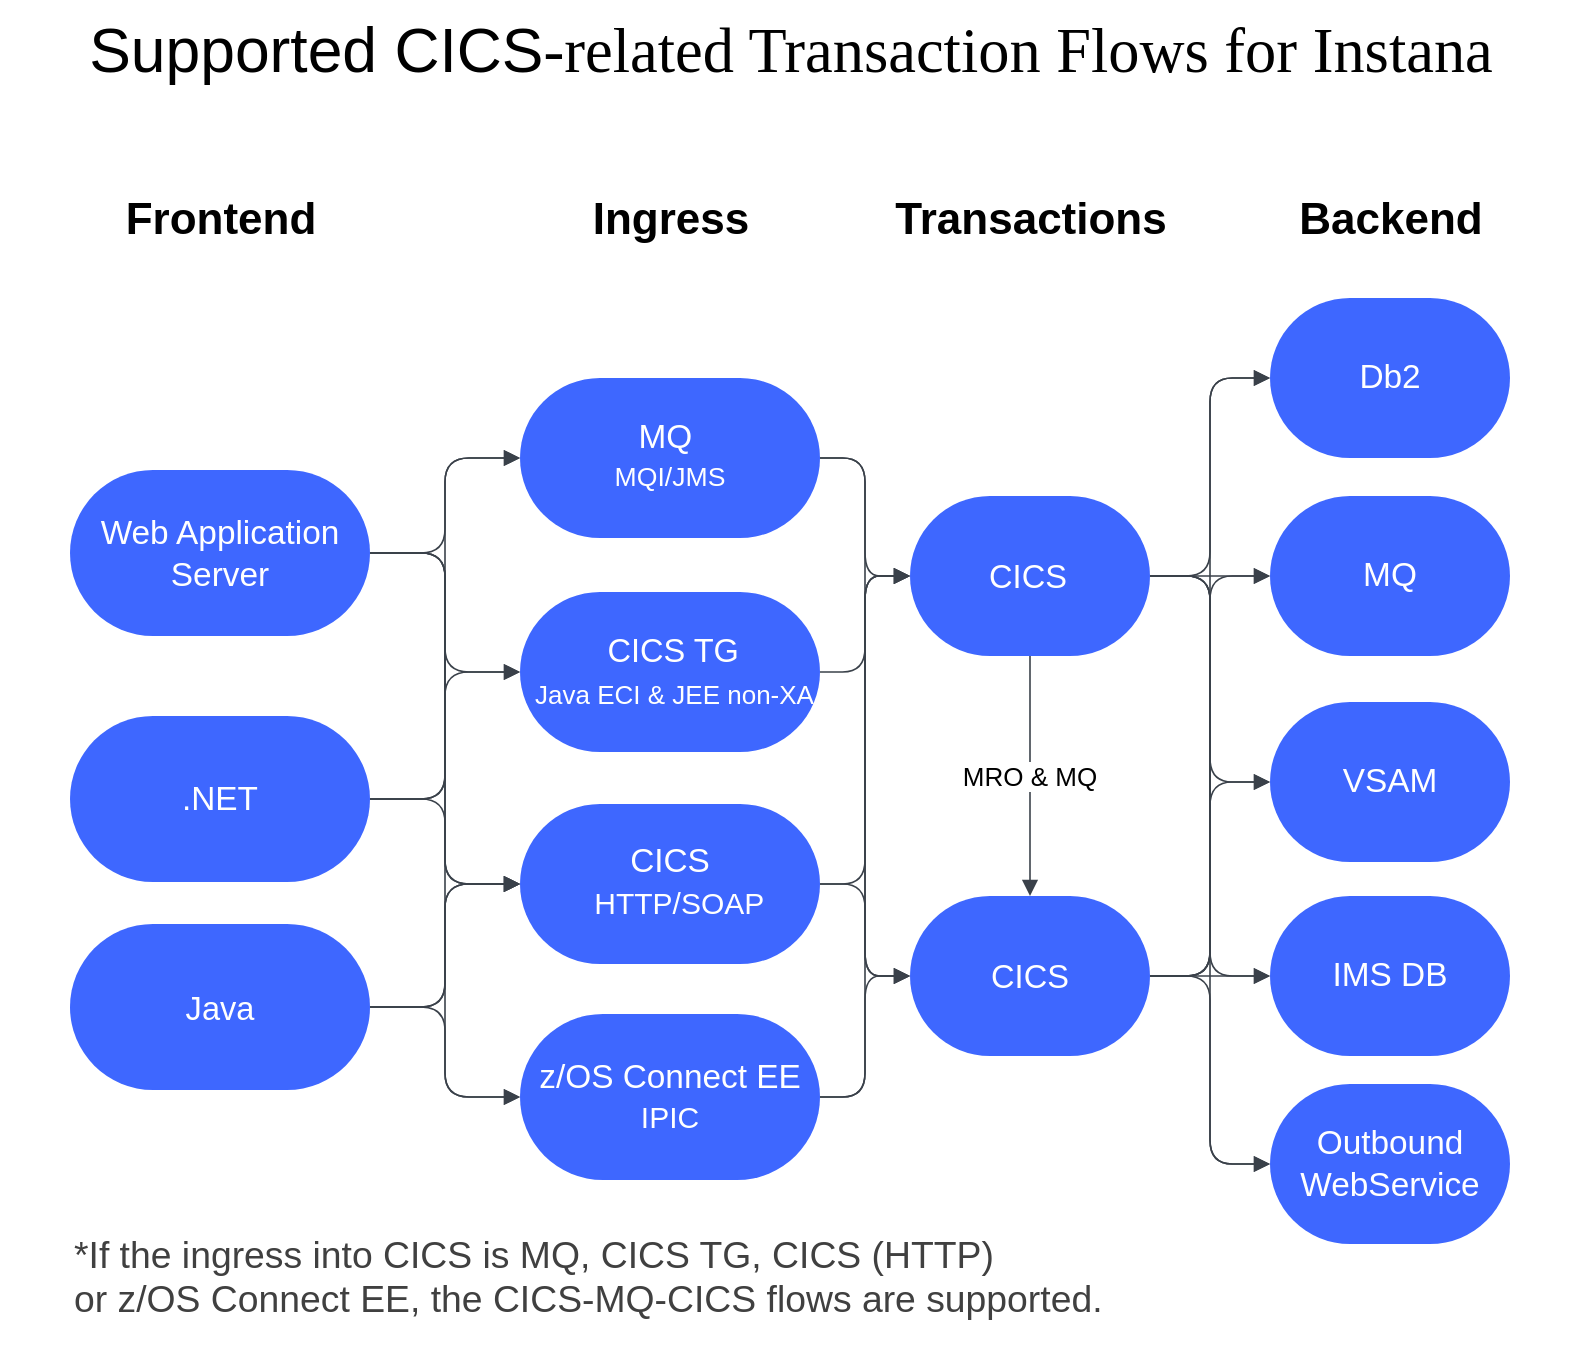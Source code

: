 <mxfile version="21.0.10" type="github"><diagram name="Page-1" id="yHZbwscx8n9H4WEuuuH1"><mxGraphModel dx="1588" dy="876" grid="1" gridSize="10" guides="1" tooltips="1" connect="1" arrows="1" fold="1" page="1" pageScale="1" pageWidth="827" pageHeight="1169" math="0" shadow="0"><root><mxCell id="0"/><mxCell id="1" parent="0"/><mxCell id="rhIgM0_n6ZAx8Lx4fhcw-2" value="Web Application Server" style="html=1;overflow=block;blockSpacing=1;whiteSpace=wrap;rounded=1;arcSize=50;fontSize=16.7;fontColor=#ffffff;spacing=3.8;strokeOpacity=0;fillOpacity=100;fillColor=#3e67ff;strokeWidth=0.8;lucidId=loR4O0RXKPVY;" parent="1" vertex="1"><mxGeometry x="255" y="285" width="150" height="83" as="geometry"/></mxCell><mxCell id="rhIgM0_n6ZAx8Lx4fhcw-3" value="&lt;div style=&quot;display: flex; justify-content: center; text-align: center; align-items: baseline; font-size: 0; line-height: 1.25;margin-top: -2px;&quot;&gt;&lt;span&gt;&lt;span style=&quot;font-size:16.7px;color:#ffffff;&quot;&gt;&amp;nbsp; &amp;nbsp; &amp;nbsp; &amp;nbsp;CICS&amp;nbsp; &amp;nbsp; &amp;nbsp; &amp;nbsp; &amp;nbsp;&amp;nbsp;&lt;/span&gt;&lt;span style=&quot;font-size:15px;color:#ffffff;&quot;&gt;HTTP/SOAP&lt;/span&gt;&lt;/span&gt;&lt;/div&gt;" style="html=1;overflow=block;blockSpacing=1;whiteSpace=wrap;rounded=1;arcSize=50;fontSize=13;spacing=3.8;strokeOpacity=0;fillOpacity=100;fillColor=#3e67ff;strokeWidth=0.8;lucidId=loR4LzWe8o9b;" parent="1" vertex="1"><mxGeometry x="480" y="452" width="150" height="80" as="geometry"/></mxCell><mxCell id="rhIgM0_n6ZAx8Lx4fhcw-4" value=".NET" style="html=1;overflow=block;blockSpacing=1;whiteSpace=wrap;rounded=1;arcSize=50;fontSize=16.7;fontColor=#ffffff;spacing=3.8;strokeOpacity=0;fillOpacity=100;fillColor=#3e67ff;strokeWidth=0.8;lucidId=loR4-v0suKFO;" parent="1" vertex="1"><mxGeometry x="255" y="408" width="150" height="83" as="geometry"/></mxCell><mxCell id="rhIgM0_n6ZAx8Lx4fhcw-5" value="Java" style="html=1;overflow=block;blockSpacing=1;whiteSpace=wrap;rounded=1;arcSize=50;fontSize=16.3;fontColor=#ffffff;align=center;spacing=3.8;strokeOpacity=0;fillOpacity=100;fillColor=#3e67ff;strokeWidth=0.8;lucidId=loR4Z.JA2OK4;" parent="1" vertex="1"><mxGeometry x="255" y="512" width="150" height="83" as="geometry"/></mxCell><mxCell id="rhIgM0_n6ZAx8Lx4fhcw-6" value="Outbound WebService" style="html=1;overflow=block;blockSpacing=1;whiteSpace=wrap;rounded=1;arcSize=50;fontSize=16.7;fontColor=#ffffff;spacing=3.8;strokeOpacity=0;fillOpacity=100;fillColor=#3e67ff;strokeWidth=0.8;lucidId=loR4bmjswvyZ;" parent="1" vertex="1"><mxGeometry x="855" y="592" width="120" height="80" as="geometry"/></mxCell><mxCell id="rhIgM0_n6ZAx8Lx4fhcw-7" value="&lt;div style=&quot;display: flex; justify-content: center; align-items: baseline; font-size: 0px; line-height: 1.25; margin-top: -2px;&quot;&gt;&lt;span style=&quot;text-align: left;&quot;&gt;&lt;span style=&quot;font-size:16.3px;color:#ffffff;&quot;&gt;&amp;nbsp; &amp;nbsp; &amp;nbsp; &amp;nbsp; &amp;nbsp;CICS TG&amp;nbsp; &amp;nbsp; &amp;nbsp; &amp;nbsp; &amp;nbsp;&lt;/span&gt;&lt;span style=&quot;font-size:13px;color:#ffffff;&quot;&gt;Java ECI &amp;amp; JEE non-XA&lt;/span&gt;&lt;/span&gt;&lt;/div&gt;" style="html=1;overflow=block;blockSpacing=1;whiteSpace=wrap;rounded=1;arcSize=50;fontSize=13;spacing=3.8;strokeOpacity=0;fillOpacity=100;fillColor=#3e67ff;strokeWidth=0.8;lucidId=loR4oZEgRoLJ;align=center;horizontal=1;" parent="1" vertex="1"><mxGeometry x="480" y="346" width="150" height="80" as="geometry"/></mxCell><mxCell id="rhIgM0_n6ZAx8Lx4fhcw-8" value="&lt;div style=&quot;display: flex; justify-content: center; align-items: baseline; font-size: 0px; line-height: 1.25; margin-top: -2px;&quot;&gt;&lt;span style=&quot;font-size:16.7px;color:#ffffff;&quot;&gt;MQ&amp;nbsp;&lt;/span&gt;&lt;/div&gt;&lt;div style=&quot;display: flex; justify-content: center; text-align: center; align-items: baseline; font-size: 0; line-height: 1.25;margin-top: -2px;&quot;&gt;&lt;span&gt;&lt;span style=&quot;font-size:13.3px;color:#ffffff;&quot;&gt;&lt;br&gt;&lt;/span&gt;&lt;/span&gt;&lt;span&gt;&lt;span style=&quot;font-size:13.3px;color:#ffffff;&quot;&gt;&lt;br&gt;&lt;/span&gt;&lt;/span&gt;&lt;span&gt;&lt;span style=&quot;font-size:13.3px;color:#ffffff;&quot;&gt;&lt;br&gt;&lt;/span&gt;&lt;/span&gt;&lt;span&gt;&lt;span style=&quot;font-size:13.3px;color:#ffffff;&quot;&gt;&lt;br&gt;&lt;/span&gt;&lt;/span&gt;&lt;span&gt;&lt;span style=&quot;font-size:16.7px;color:#ffffff;&quot;&gt;&lt;/span&gt;&lt;span style=&quot;font-size:13.3px;color:#ffffff;&quot;&gt;MQI/JMS&lt;/span&gt;&lt;/span&gt;&lt;/div&gt;" style="html=1;overflow=block;blockSpacing=1;rounded=1;arcSize=50;fontSize=13;spacing=3.8;strokeOpacity=0;fillOpacity=100;fillColor=#3e67ff;strokeWidth=0.8;lucidId=loR4kdPUrP4K;whiteSpace=wrap;" parent="1" vertex="1"><mxGeometry x="480" y="239" width="150" height="80" as="geometry"/></mxCell><mxCell id="rhIgM0_n6ZAx8Lx4fhcw-9" value="CICS" style="html=1;overflow=block;blockSpacing=1;rounded=1;arcSize=50;fontSize=16.3;fontColor=#ffffff;align=center;spacing=3.8;strokeOpacity=0;fillOpacity=100;fillColor=#3e67ff;strokeWidth=0.8;lucidId=loR42Whsnakq;" parent="1" vertex="1"><mxGeometry x="675" y="298" width="120" height="80" as="geometry"/></mxCell><mxCell id="rhIgM0_n6ZAx8Lx4fhcw-10" value="MQ" style="html=1;overflow=block;blockSpacing=1;whiteSpace=wrap;rounded=1;arcSize=50;fontSize=16.7;fontColor=#ffffff;spacing=3.8;strokeOpacity=0;fillOpacity=100;fillColor=#3e67ff;strokeWidth=0.8;lucidId=loR4~0fXfBYd;" parent="1" vertex="1"><mxGeometry x="855" y="298" width="120" height="80" as="geometry"/></mxCell><mxCell id="rhIgM0_n6ZAx8Lx4fhcw-11" value="CICS" style="html=1;overflow=block;blockSpacing=1;whiteSpace=wrap;rounded=1;arcSize=50;fontSize=16.3;fontColor=#ffffff;align=center;spacing=3.8;strokeOpacity=0;fillOpacity=100;fillColor=#3e67ff;strokeWidth=0.8;lucidId=loR4ha5Sq0hY;" parent="1" vertex="1"><mxGeometry x="675" y="498" width="120" height="80" as="geometry"/></mxCell><mxCell id="rhIgM0_n6ZAx8Lx4fhcw-12" value="IMS DB" style="html=1;overflow=block;blockSpacing=1;whiteSpace=wrap;rounded=1;arcSize=50;fontSize=16.7;fontColor=#ffffff;spacing=3.8;strokeOpacity=0;fillOpacity=100;fillColor=#3e67ff;strokeWidth=0.8;lucidId=loR4q8mLrrQ2;" parent="1" vertex="1"><mxGeometry x="855" y="498" width="120" height="80" as="geometry"/></mxCell><mxCell id="rhIgM0_n6ZAx8Lx4fhcw-13" value="VSAM" style="html=1;overflow=block;blockSpacing=1;whiteSpace=wrap;rounded=1;arcSize=50;fontSize=16.7;fontColor=#ffffff;spacing=3.8;strokeOpacity=0;fillOpacity=100;fillColor=#3e67ff;strokeWidth=0.8;lucidId=MsR4b0oDNhwP;" parent="1" vertex="1"><mxGeometry x="855" y="401" width="120" height="80" as="geometry"/></mxCell><mxCell id="rhIgM0_n6ZAx8Lx4fhcw-14" value="&lt;div style=&quot;display: flex; justify-content: center; text-align: center; align-items: baseline; font-size: 0; line-height: 1.25;margin-top: -2px;&quot;&gt;&lt;span&gt;&lt;span style=&quot;font-size:16.7px;color:#ffffff;&quot;&gt;z/OS Connect EE  &lt;/span&gt;&lt;span style=&quot;font-size:15px;color:#ffffff;&quot;&gt;IPIC&lt;/span&gt;&lt;/span&gt;&lt;/div&gt;" style="html=1;overflow=block;blockSpacing=1;whiteSpace=wrap;rounded=1;arcSize=50;fontSize=13;spacing=3.8;strokeOpacity=0;fillOpacity=100;fillColor=#3e67ff;strokeWidth=0.8;lucidId=etR4OqB~uPi0;" parent="1" vertex="1"><mxGeometry x="480" y="557" width="150" height="83" as="geometry"/></mxCell><mxCell id="rhIgM0_n6ZAx8Lx4fhcw-15" value="Db2" style="html=1;overflow=block;blockSpacing=1;whiteSpace=wrap;rounded=1;arcSize=50;fontSize=16.7;fontColor=#ffffff;spacing=3.8;strokeOpacity=0;fillOpacity=100;fillColor=#3e67ff;strokeWidth=0.8;lucidId=2xR4rjV72Qm-;" parent="1" vertex="1"><mxGeometry x="855" y="199" width="120" height="80" as="geometry"/></mxCell><mxCell id="rhIgM0_n6ZAx8Lx4fhcw-16" value="" style="html=1;jettySize=18;whiteSpace=wrap;fontSize=13;strokeColor=#3a414a;strokeOpacity=100;strokeWidth=0.8;rounded=1;arcSize=24;edgeStyle=orthogonalEdgeStyle;startArrow=none;endArrow=block;endFill=1;exitX=1;exitY=0.5;exitPerimeter=0;entryX=0;entryY=0.5;entryPerimeter=0;lucidId=VzR44czVt2XW;" parent="1" source="rhIgM0_n6ZAx8Lx4fhcw-2" target="rhIgM0_n6ZAx8Lx4fhcw-8" edge="1"><mxGeometry width="100" height="100" relative="1" as="geometry"><Array as="points"/></mxGeometry></mxCell><mxCell id="rhIgM0_n6ZAx8Lx4fhcw-17" value="" style="html=1;jettySize=18;whiteSpace=wrap;fontSize=13;strokeColor=#3a414a;strokeOpacity=100;strokeWidth=0.8;rounded=1;arcSize=24;edgeStyle=orthogonalEdgeStyle;startArrow=none;endArrow=block;endFill=1;exitX=1;exitY=0.5;exitPerimeter=0;entryX=0;entryY=0.5;entryPerimeter=0;lucidId=ZzR49c4vCqQg;" parent="1" source="rhIgM0_n6ZAx8Lx4fhcw-4" target="rhIgM0_n6ZAx8Lx4fhcw-7" edge="1"><mxGeometry width="100" height="100" relative="1" as="geometry"><Array as="points"/></mxGeometry></mxCell><mxCell id="rhIgM0_n6ZAx8Lx4fhcw-18" value="" style="html=1;jettySize=18;whiteSpace=wrap;fontSize=13;strokeColor=#3a414a;strokeOpacity=100;strokeWidth=0.8;rounded=1;arcSize=24;edgeStyle=orthogonalEdgeStyle;startArrow=none;endArrow=block;endFill=1;exitX=1;exitY=0.5;exitPerimeter=0;entryX=0;entryY=0.5;entryPerimeter=0;lucidId=hAR4eNzeaD_j;" parent="1" source="rhIgM0_n6ZAx8Lx4fhcw-5" target="rhIgM0_n6ZAx8Lx4fhcw-3" edge="1"><mxGeometry width="100" height="100" relative="1" as="geometry"><Array as="points"/></mxGeometry></mxCell><mxCell id="rhIgM0_n6ZAx8Lx4fhcw-19" value="" style="html=1;jettySize=18;whiteSpace=wrap;fontSize=13;strokeColor=#3a414a;strokeOpacity=100;strokeWidth=0.8;rounded=1;arcSize=24;edgeStyle=orthogonalEdgeStyle;startArrow=none;endArrow=block;endFill=1;exitX=1;exitY=0.5;exitPerimeter=0;entryX=0;entryY=0.5;entryPerimeter=0;lucidId=rAR4yrV7jE04;" parent="1" source="rhIgM0_n6ZAx8Lx4fhcw-5" target="rhIgM0_n6ZAx8Lx4fhcw-14" edge="1"><mxGeometry width="100" height="100" relative="1" as="geometry"><Array as="points"/></mxGeometry></mxCell><mxCell id="rhIgM0_n6ZAx8Lx4fhcw-20" value="" style="html=1;jettySize=18;whiteSpace=wrap;fontSize=13;strokeColor=#3a414a;strokeOpacity=100;strokeWidth=0.8;rounded=1;arcSize=24;edgeStyle=orthogonalEdgeStyle;startArrow=none;endArrow=block;endFill=1;exitX=1;exitY=0.5;exitPerimeter=0;entryX=0;entryY=0.5;entryPerimeter=0;lucidId=EAR44bONrdMc;" parent="1" source="rhIgM0_n6ZAx8Lx4fhcw-4" target="rhIgM0_n6ZAx8Lx4fhcw-3" edge="1"><mxGeometry width="100" height="100" relative="1" as="geometry"><Array as="points"/></mxGeometry></mxCell><mxCell id="rhIgM0_n6ZAx8Lx4fhcw-21" value="" style="html=1;jettySize=18;whiteSpace=wrap;fontSize=13;strokeColor=#3a414a;strokeOpacity=100;strokeWidth=0.8;rounded=1;arcSize=24;edgeStyle=orthogonalEdgeStyle;startArrow=none;endArrow=block;endFill=1;exitX=1;exitY=0.5;exitPerimeter=0;entryX=0;entryY=0.5;entryPerimeter=0;lucidId=XAR4LyDKwzRg;" parent="1" source="rhIgM0_n6ZAx8Lx4fhcw-2" target="rhIgM0_n6ZAx8Lx4fhcw-7" edge="1"><mxGeometry width="100" height="100" relative="1" as="geometry"><Array as="points"/></mxGeometry></mxCell><mxCell id="rhIgM0_n6ZAx8Lx4fhcw-22" value="" style="html=1;jettySize=18;whiteSpace=wrap;fontSize=13;strokeColor=#3a414a;strokeOpacity=100;strokeWidth=0.8;rounded=1;arcSize=24;edgeStyle=orthogonalEdgeStyle;startArrow=none;endArrow=block;endFill=1;exitX=1;exitY=0.5;exitPerimeter=0;entryX=0;entryY=0.5;entryPerimeter=0;lucidId=3BR4MSmts1OI;" parent="1" source="rhIgM0_n6ZAx8Lx4fhcw-8" target="rhIgM0_n6ZAx8Lx4fhcw-9" edge="1"><mxGeometry width="100" height="100" relative="1" as="geometry"><Array as="points"/></mxGeometry></mxCell><mxCell id="rhIgM0_n6ZAx8Lx4fhcw-23" value="" style="html=1;jettySize=18;whiteSpace=wrap;fontSize=13;strokeColor=#3a414a;strokeOpacity=100;strokeWidth=0.8;rounded=1;arcSize=24;edgeStyle=orthogonalEdgeStyle;startArrow=none;endArrow=block;endFill=1;exitX=1;exitY=0.5;exitPerimeter=0;entryX=0;entryY=0.5;entryPerimeter=0;lucidId=_BR4OhtYcdrK;" parent="1" source="rhIgM0_n6ZAx8Lx4fhcw-7" target="rhIgM0_n6ZAx8Lx4fhcw-9" edge="1"><mxGeometry width="100" height="100" relative="1" as="geometry"><Array as="points"/></mxGeometry></mxCell><mxCell id="rhIgM0_n6ZAx8Lx4fhcw-24" value="" style="html=1;jettySize=18;whiteSpace=wrap;fontSize=13;strokeColor=#3a414a;strokeOpacity=100;strokeWidth=0.8;rounded=1;arcSize=24;edgeStyle=orthogonalEdgeStyle;startArrow=none;endArrow=block;endFill=1;exitX=1;exitY=0.5;exitPerimeter=0;entryX=0;entryY=0.5;entryPerimeter=0;lucidId=fCR4_Ur1a_C3;" parent="1" source="rhIgM0_n6ZAx8Lx4fhcw-3" target="rhIgM0_n6ZAx8Lx4fhcw-9" edge="1"><mxGeometry width="100" height="100" relative="1" as="geometry"><Array as="points"/></mxGeometry></mxCell><mxCell id="rhIgM0_n6ZAx8Lx4fhcw-25" value="" style="html=1;jettySize=18;whiteSpace=wrap;fontSize=13;strokeColor=#3a414a;strokeOpacity=100;strokeWidth=0.8;rounded=1;arcSize=24;edgeStyle=orthogonalEdgeStyle;startArrow=none;endArrow=block;endFill=1;exitX=1;exitY=0.5;exitPerimeter=0;entryX=0;entryY=0.5;entryPerimeter=0;lucidId=rCR42En5E-K8;" parent="1" source="rhIgM0_n6ZAx8Lx4fhcw-3" target="rhIgM0_n6ZAx8Lx4fhcw-11" edge="1"><mxGeometry width="100" height="100" relative="1" as="geometry"><Array as="points"/></mxGeometry></mxCell><mxCell id="rhIgM0_n6ZAx8Lx4fhcw-26" value="" style="html=1;jettySize=18;whiteSpace=wrap;fontSize=13;strokeColor=#3a414a;strokeOpacity=100;strokeWidth=0.8;rounded=1;arcSize=24;edgeStyle=orthogonalEdgeStyle;startArrow=none;endArrow=block;endFill=1;exitX=1;exitY=0.5;exitPerimeter=0;entryX=0;entryY=0.5;entryPerimeter=0;lucidId=tCR42t-NUp0B;" parent="1" source="rhIgM0_n6ZAx8Lx4fhcw-14" target="rhIgM0_n6ZAx8Lx4fhcw-11" edge="1"><mxGeometry width="100" height="100" relative="1" as="geometry"><Array as="points"/></mxGeometry></mxCell><mxCell id="rhIgM0_n6ZAx8Lx4fhcw-27" value="" style="html=1;jettySize=18;whiteSpace=wrap;fontSize=13;strokeColor=#3a414a;strokeOpacity=100;strokeWidth=0.8;rounded=1;arcSize=24;edgeStyle=orthogonalEdgeStyle;startArrow=none;endArrow=block;endFill=1;exitX=1;exitY=0.5;exitPerimeter=0;entryX=0;entryY=0.5;entryPerimeter=0;lucidId=9CR4Bc6j4JTk;" parent="1" source="rhIgM0_n6ZAx8Lx4fhcw-9" target="rhIgM0_n6ZAx8Lx4fhcw-15" edge="1"><mxGeometry width="100" height="100" relative="1" as="geometry"><Array as="points"/></mxGeometry></mxCell><mxCell id="rhIgM0_n6ZAx8Lx4fhcw-28" value="" style="html=1;jettySize=18;whiteSpace=wrap;fontSize=13;strokeColor=#3a414a;strokeOpacity=100;strokeWidth=0.8;rounded=1;arcSize=24;edgeStyle=orthogonalEdgeStyle;startArrow=none;endArrow=block;endFill=1;exitX=1;exitY=0.5;exitPerimeter=0;entryX=0;entryY=0.5;entryPerimeter=0;lucidId=nHR49m6yih5z;" parent="1" source="rhIgM0_n6ZAx8Lx4fhcw-11" target="rhIgM0_n6ZAx8Lx4fhcw-12" edge="1"><mxGeometry width="100" height="100" relative="1" as="geometry"><Array as="points"/></mxGeometry></mxCell><mxCell id="rhIgM0_n6ZAx8Lx4fhcw-29" value="" style="html=1;jettySize=18;whiteSpace=wrap;fontSize=13;strokeColor=#3a414a;strokeOpacity=100;strokeWidth=0.8;rounded=1;arcSize=24;edgeStyle=orthogonalEdgeStyle;startArrow=none;endArrow=block;endFill=1;exitX=1;exitY=0.5;exitPerimeter=0;entryX=0;entryY=0.5;entryPerimeter=0;lucidId=dKR4c8XhW6UK;" parent="1" source="rhIgM0_n6ZAx8Lx4fhcw-11" target="rhIgM0_n6ZAx8Lx4fhcw-13" edge="1"><mxGeometry width="100" height="100" relative="1" as="geometry"><Array as="points"/></mxGeometry></mxCell><mxCell id="rhIgM0_n6ZAx8Lx4fhcw-30" value="" style="html=1;jettySize=18;whiteSpace=wrap;fontSize=13;strokeColor=#3a414a;strokeOpacity=100;strokeWidth=0.8;rounded=1;arcSize=24;edgeStyle=orthogonalEdgeStyle;startArrow=none;endArrow=block;endFill=1;exitX=1;exitY=0.5;exitPerimeter=0;entryX=0;entryY=0.5;entryPerimeter=0;lucidId=D8R4LXYmVM-z;" parent="1" source="rhIgM0_n6ZAx8Lx4fhcw-11" target="rhIgM0_n6ZAx8Lx4fhcw-6" edge="1"><mxGeometry width="100" height="100" relative="1" as="geometry"><Array as="points"/></mxGeometry></mxCell><mxCell id="rhIgM0_n6ZAx8Lx4fhcw-31" value="" style="html=1;jettySize=18;whiteSpace=wrap;fontSize=13;strokeColor=#3a414a;strokeOpacity=100;strokeWidth=0.8;rounded=1;arcSize=24;edgeStyle=orthogonalEdgeStyle;startArrow=none;endArrow=block;endFill=1;exitX=1;exitY=0.5;exitPerimeter=0;entryX=0;entryY=0.5;entryPerimeter=0;lucidId=M8R4gGUmDnZP;" parent="1" source="rhIgM0_n6ZAx8Lx4fhcw-9" target="rhIgM0_n6ZAx8Lx4fhcw-13" edge="1"><mxGeometry width="100" height="100" relative="1" as="geometry"><Array as="points"/></mxGeometry></mxCell><mxCell id="rhIgM0_n6ZAx8Lx4fhcw-32" value="" style="html=1;jettySize=18;whiteSpace=wrap;fontSize=13;strokeColor=#3a414a;strokeOpacity=100;strokeWidth=0.8;rounded=1;arcSize=24;edgeStyle=orthogonalEdgeStyle;startArrow=none;endArrow=block;endFill=1;exitX=1;exitY=0.5;exitPerimeter=0;entryX=0;entryY=0.5;entryPerimeter=0;lucidId=LDI6tGMARm5x;" parent="1" source="rhIgM0_n6ZAx8Lx4fhcw-2" target="rhIgM0_n6ZAx8Lx4fhcw-3" edge="1"><mxGeometry width="100" height="100" relative="1" as="geometry"><Array as="points"/></mxGeometry></mxCell><mxCell id="rhIgM0_n6ZAx8Lx4fhcw-33" value="" style="html=1;jettySize=18;whiteSpace=wrap;fontSize=13;strokeColor=#3a414a;strokeOpacity=100;strokeWidth=0.8;rounded=1;arcSize=24;edgeStyle=orthogonalEdgeStyle;startArrow=none;endArrow=block;endFill=1;exitX=1;exitY=0.5;exitPerimeter=0;entryX=0;entryY=0.5;entryPerimeter=0;lucidId=XDI6H3K1AzYG;" parent="1" source="rhIgM0_n6ZAx8Lx4fhcw-2" target="rhIgM0_n6ZAx8Lx4fhcw-14" edge="1"><mxGeometry width="100" height="100" relative="1" as="geometry"><Array as="points"/></mxGeometry></mxCell><mxCell id="rhIgM0_n6ZAx8Lx4fhcw-34" value="" style="html=1;jettySize=18;whiteSpace=wrap;fontSize=13;strokeColor=#3a414a;strokeOpacity=100;strokeWidth=0.8;rounded=1;arcSize=24;edgeStyle=orthogonalEdgeStyle;startArrow=none;endArrow=block;endFill=1;exitX=1;exitY=0.5;exitPerimeter=0;entryX=0;entryY=0.5;entryPerimeter=0;lucidId=-DI6fSwFjGhp;" parent="1" source="rhIgM0_n6ZAx8Lx4fhcw-4" target="rhIgM0_n6ZAx8Lx4fhcw-8" edge="1"><mxGeometry width="100" height="100" relative="1" as="geometry"><Array as="points"/></mxGeometry></mxCell><mxCell id="rhIgM0_n6ZAx8Lx4fhcw-35" value="" style="html=1;jettySize=18;whiteSpace=wrap;fontSize=13;strokeColor=#3a414a;strokeOpacity=100;strokeWidth=0.8;rounded=1;arcSize=24;edgeStyle=orthogonalEdgeStyle;startArrow=none;endArrow=block;endFill=1;exitX=1;exitY=0.5;exitPerimeter=0;entryX=0;entryY=0.5;entryPerimeter=0;lucidId=fEI6P6OoC_EQ;" parent="1" source="rhIgM0_n6ZAx8Lx4fhcw-5" target="rhIgM0_n6ZAx8Lx4fhcw-3" edge="1"><mxGeometry width="100" height="100" relative="1" as="geometry"><Array as="points"/></mxGeometry></mxCell><mxCell id="rhIgM0_n6ZAx8Lx4fhcw-36" value="" style="html=1;jettySize=18;whiteSpace=wrap;fontSize=13;strokeColor=#3a414a;strokeOpacity=100;strokeWidth=0.8;rounded=1;arcSize=24;edgeStyle=orthogonalEdgeStyle;startArrow=none;endArrow=block;endFill=1;exitX=1;exitY=0.5;exitPerimeter=0;entryX=0;entryY=0.5;entryPerimeter=0;lucidId=PEI629U7dwmT;" parent="1" source="rhIgM0_n6ZAx8Lx4fhcw-8" target="rhIgM0_n6ZAx8Lx4fhcw-11" edge="1"><mxGeometry width="100" height="100" relative="1" as="geometry"><Array as="points"/></mxGeometry></mxCell><mxCell id="rhIgM0_n6ZAx8Lx4fhcw-37" value="" style="html=1;jettySize=18;whiteSpace=wrap;fontSize=13;strokeColor=#3a414a;strokeOpacity=100;strokeWidth=0.8;rounded=1;arcSize=24;edgeStyle=orthogonalEdgeStyle;startArrow=none;endArrow=block;endFill=1;exitX=1;exitY=0.5;exitPerimeter=0;entryX=0;entryY=0.5;entryPerimeter=0;lucidId=XEI6Inzr67dg;" parent="1" source="rhIgM0_n6ZAx8Lx4fhcw-14" target="rhIgM0_n6ZAx8Lx4fhcw-9" edge="1"><mxGeometry width="100" height="100" relative="1" as="geometry"><Array as="points"/></mxGeometry></mxCell><mxCell id="rhIgM0_n6ZAx8Lx4fhcw-38" value="" style="html=1;jettySize=18;whiteSpace=wrap;fontSize=13;strokeColor=#3a414a;strokeOpacity=100;strokeWidth=0.8;rounded=1;arcSize=24;edgeStyle=orthogonalEdgeStyle;startArrow=none;endArrow=block;endFill=1;exitX=1;exitY=0.5;exitPerimeter=0;entryX=0;entryY=0.5;entryPerimeter=0;lucidId=hFI6b4V0vQFB;" parent="1" source="rhIgM0_n6ZAx8Lx4fhcw-11" target="rhIgM0_n6ZAx8Lx4fhcw-15" edge="1"><mxGeometry width="100" height="100" relative="1" as="geometry"><Array as="points"/></mxGeometry></mxCell><mxCell id="rhIgM0_n6ZAx8Lx4fhcw-39" value="" style="html=1;jettySize=18;whiteSpace=wrap;fontSize=13;strokeColor=#3a414a;strokeOpacity=100;strokeWidth=0.8;rounded=1;arcSize=24;edgeStyle=orthogonalEdgeStyle;startArrow=none;endArrow=block;endFill=1;exitX=1;exitY=0.5;exitPerimeter=0;entryX=0;entryY=0.5;entryPerimeter=0;lucidId=yGI60U9.Y0AD;" parent="1" source="rhIgM0_n6ZAx8Lx4fhcw-9" target="rhIgM0_n6ZAx8Lx4fhcw-12" edge="1"><mxGeometry width="100" height="100" relative="1" as="geometry"><Array as="points"/></mxGeometry></mxCell><mxCell id="rhIgM0_n6ZAx8Lx4fhcw-40" value="" style="html=1;jettySize=18;whiteSpace=wrap;fontSize=13;strokeColor=#3a414a;strokeOpacity=100;strokeWidth=0.8;rounded=1;arcSize=24;edgeStyle=orthogonalEdgeStyle;startArrow=none;endArrow=block;endFill=1;exitX=1;exitY=0.5;exitPerimeter=0;entryX=0;entryY=0.5;entryPerimeter=0;lucidId=RGI6Wt1FQ0g5;" parent="1" source="rhIgM0_n6ZAx8Lx4fhcw-9" target="rhIgM0_n6ZAx8Lx4fhcw-6" edge="1"><mxGeometry width="100" height="100" relative="1" as="geometry"><Array as="points"/></mxGeometry></mxCell><mxCell id="rhIgM0_n6ZAx8Lx4fhcw-41" value="" style="html=1;jettySize=18;whiteSpace=wrap;fontSize=13;strokeColor=#3a414a;strokeOpacity=100;strokeWidth=0.8;rounded=1;arcSize=24;edgeStyle=orthogonalEdgeStyle;startArrow=none;endArrow=block;endFill=1;exitX=1;exitY=0.5;exitPerimeter=0;entryX=0;entryY=0.5;entryPerimeter=0;lucidId=ZHI6ZelrjNnu;" parent="1" source="rhIgM0_n6ZAx8Lx4fhcw-11" target="rhIgM0_n6ZAx8Lx4fhcw-10" edge="1"><mxGeometry width="100" height="100" relative="1" as="geometry"><Array as="points"/></mxGeometry></mxCell><mxCell id="rhIgM0_n6ZAx8Lx4fhcw-42" value="" style="html=1;jettySize=18;whiteSpace=wrap;fontSize=13;strokeColor=#3a414a;strokeOpacity=100;strokeWidth=0.8;rounded=1;arcSize=24;edgeStyle=orthogonalEdgeStyle;startArrow=none;endArrow=block;endFill=1;exitX=1;exitY=0.5;exitPerimeter=0;lucidId=hII6fIreXjUV;" parent="1" source="rhIgM0_n6ZAx8Lx4fhcw-9" edge="1"><mxGeometry width="100" height="100" relative="1" as="geometry"><Array as="points"/><mxPoint x="855" y="338" as="targetPoint"/></mxGeometry></mxCell><mxCell id="rhIgM0_n6ZAx8Lx4fhcw-43" value="MRO &amp;amp; MQ" style="html=1;jettySize=18;whiteSpace=wrap;fontSize=13;strokeColor=#3a414a;strokeOpacity=100;strokeWidth=0.8;rounded=1;arcSize=24;edgeStyle=orthogonalEdgeStyle;startArrow=none;endArrow=block;endFill=1;exitX=0.5;exitY=1;exitPerimeter=0;entryX=0.5;entryY=0;entryPerimeter=0;lucidId=0QH39ZDpZqO6;" parent="1" source="rhIgM0_n6ZAx8Lx4fhcw-9" target="rhIgM0_n6ZAx8Lx4fhcw-11" edge="1"><mxGeometry width="100" height="100" relative="1" as="geometry"><Array as="points"/></mxGeometry></mxCell><mxCell id="rhIgM0_n6ZAx8Lx4fhcw-45" value="&lt;p style=&quot;language:en-US;line-height:normal;margin-top:0pt;margin-bottom:0pt;&#10;margin-left:0in;margin-right:0in;text-indent:0in;text-align:left;direction:&#10;ltr;unicode-bidi:embed;mso-vertical-align-alt:auto;mso-line-break-override:&#10;none;word-break:normal;punctuation-wrap:hanging&quot;&gt;&lt;span style=&quot;font-size:14.0pt;&#10;font-family:&amp;quot;IBM Plex Sans Text&amp;quot;;mso-ascii-font-family:&amp;quot;IBM Plex Sans Text&amp;quot;;&#10;mso-fareast-font-family:等线;mso-bidi-font-family:+mn-cs;mso-bidi-theme-font:&#10;minor-bidi;font-variant:normal;color:#404040;text-transform:none;letter-spacing:&#10;0pt;mso-font-kerning:12.0pt;language:en-US;font-weight:normal;font-style:normal;&#10;mso-no-proof:no;vertical-align:baseline;mso-text-raise:0%;mso-style-textoutline-type:&#10;none;mso-style-textfill-type:solid;mso-style-textfill-fill-color:#404040;&#10;mso-style-textfill-fill-alpha:100.0%;mso-style-textfill-fill-colortransforms:&#10;&amp;quot;lumm=75000 lumo=25000&amp;quot;&quot;&gt;*If the ingress into CICS is MQ, CICS TG, CICS (HTTP)&#10;or z/OS Connect EE, the CICS-MQ-CICS flows are supported. &lt;/span&gt;&lt;/p&gt;" style="text;whiteSpace=wrap;html=1;fontSize=16.3;fontFamily=Helvetica;fontColor=#ffffff;" parent="1" vertex="1"><mxGeometry x="255" y="660" width="560" height="70" as="geometry"/></mxCell><mxCell id="rhIgM0_n6ZAx8Lx4fhcw-53" value="&lt;font color=&quot;#000000&quot; style=&quot;font-size: 22px;&quot;&gt;Frontend&lt;br style=&quot;font-size: 22px;&quot;&gt;&lt;/font&gt;" style="text;html=1;align=center;verticalAlign=middle;resizable=0;points=[];autosize=1;strokeColor=none;fillColor=none;fontSize=22;fontFamily=Helvetica;fontColor=#ffffff;fontStyle=1" parent="1" vertex="1"><mxGeometry x="270" y="140" width="120" height="40" as="geometry"/></mxCell><mxCell id="rhIgM0_n6ZAx8Lx4fhcw-54" value="&lt;font color=&quot;#000000&quot; style=&quot;font-size: 22px;&quot;&gt;Ingress&lt;br style=&quot;font-size: 22px;&quot;&gt;&lt;/font&gt;" style="text;html=1;align=center;verticalAlign=middle;resizable=0;points=[];autosize=1;strokeColor=none;fillColor=none;fontSize=22;fontFamily=Helvetica;fontColor=#ffffff;fontStyle=1" parent="1" vertex="1"><mxGeometry x="505" y="140" width="100" height="40" as="geometry"/></mxCell><mxCell id="rhIgM0_n6ZAx8Lx4fhcw-55" value="&lt;font color=&quot;#000000&quot; style=&quot;font-size: 22px;&quot;&gt;Transactions&lt;br style=&quot;font-size: 22px;&quot;&gt;&lt;/font&gt;" style="text;html=1;align=center;verticalAlign=middle;resizable=0;points=[];autosize=1;strokeColor=none;fillColor=none;fontSize=22;fontFamily=Helvetica;fontColor=#ffffff;fontStyle=1" parent="1" vertex="1"><mxGeometry x="655" y="140" width="160" height="40" as="geometry"/></mxCell><mxCell id="rhIgM0_n6ZAx8Lx4fhcw-56" value="&lt;font color=&quot;#000000&quot; style=&quot;font-size: 22px;&quot;&gt;Backend&lt;br style=&quot;font-size: 22px;&quot;&gt;&lt;/font&gt;" style="text;html=1;align=center;verticalAlign=middle;resizable=0;points=[];autosize=1;strokeColor=none;fillColor=none;fontSize=22;fontFamily=Helvetica;fontColor=#ffffff;fontStyle=1" parent="1" vertex="1"><mxGeometry x="855" y="140" width="120" height="40" as="geometry"/></mxCell><mxCell id="rhIgM0_n6ZAx8Lx4fhcw-58" value="&lt;p style=&quot;line-height: normal; margin: 0pt 0in; text-indent: 0in; direction: ltr; unicode-bidi: embed; word-break: normal; font-size: 31.2px;&quot;&gt;&lt;font color=&quot;#000000&quot;&gt;Supported CICS&lt;span style=&quot;font-size: 23.4pt; font-family: &amp;quot;IBM Plex Sans Text&amp;quot;; font-variant-numeric: normal; font-variant-east-asian: normal; font-variant-alternates: normal; letter-spacing: 0pt; vertical-align: baseline;&quot;&gt;-related &lt;/span&gt;&lt;span style=&quot;font-size: 23.4pt; font-family: &amp;quot;IBM Plex Sans Text&amp;quot;; font-variant-numeric: normal; font-variant-east-asian: normal; font-variant-alternates: normal; letter-spacing: 0pt; vertical-align: baseline;&quot;&gt;Transaction Flows for &lt;/span&gt;&lt;span style=&quot;font-size: 23.4pt; font-family: &amp;quot;IBM Plex Sans Text&amp;quot;; font-variant-numeric: normal; font-variant-east-asian: normal; font-variant-alternates: normal; letter-spacing: 0pt; vertical-align: baseline;&quot;&gt;Instana&lt;/span&gt;&lt;/font&gt;&lt;/p&gt;" style="text;html=1;align=center;verticalAlign=middle;resizable=0;points=[];autosize=1;strokeColor=none;fillColor=none;fontSize=16.3;fontFamily=Helvetica;fontColor=#ffffff;" parent="1" vertex="1"><mxGeometry x="220" y="50" width="790" height="50" as="geometry"/></mxCell></root></mxGraphModel></diagram></mxfile>